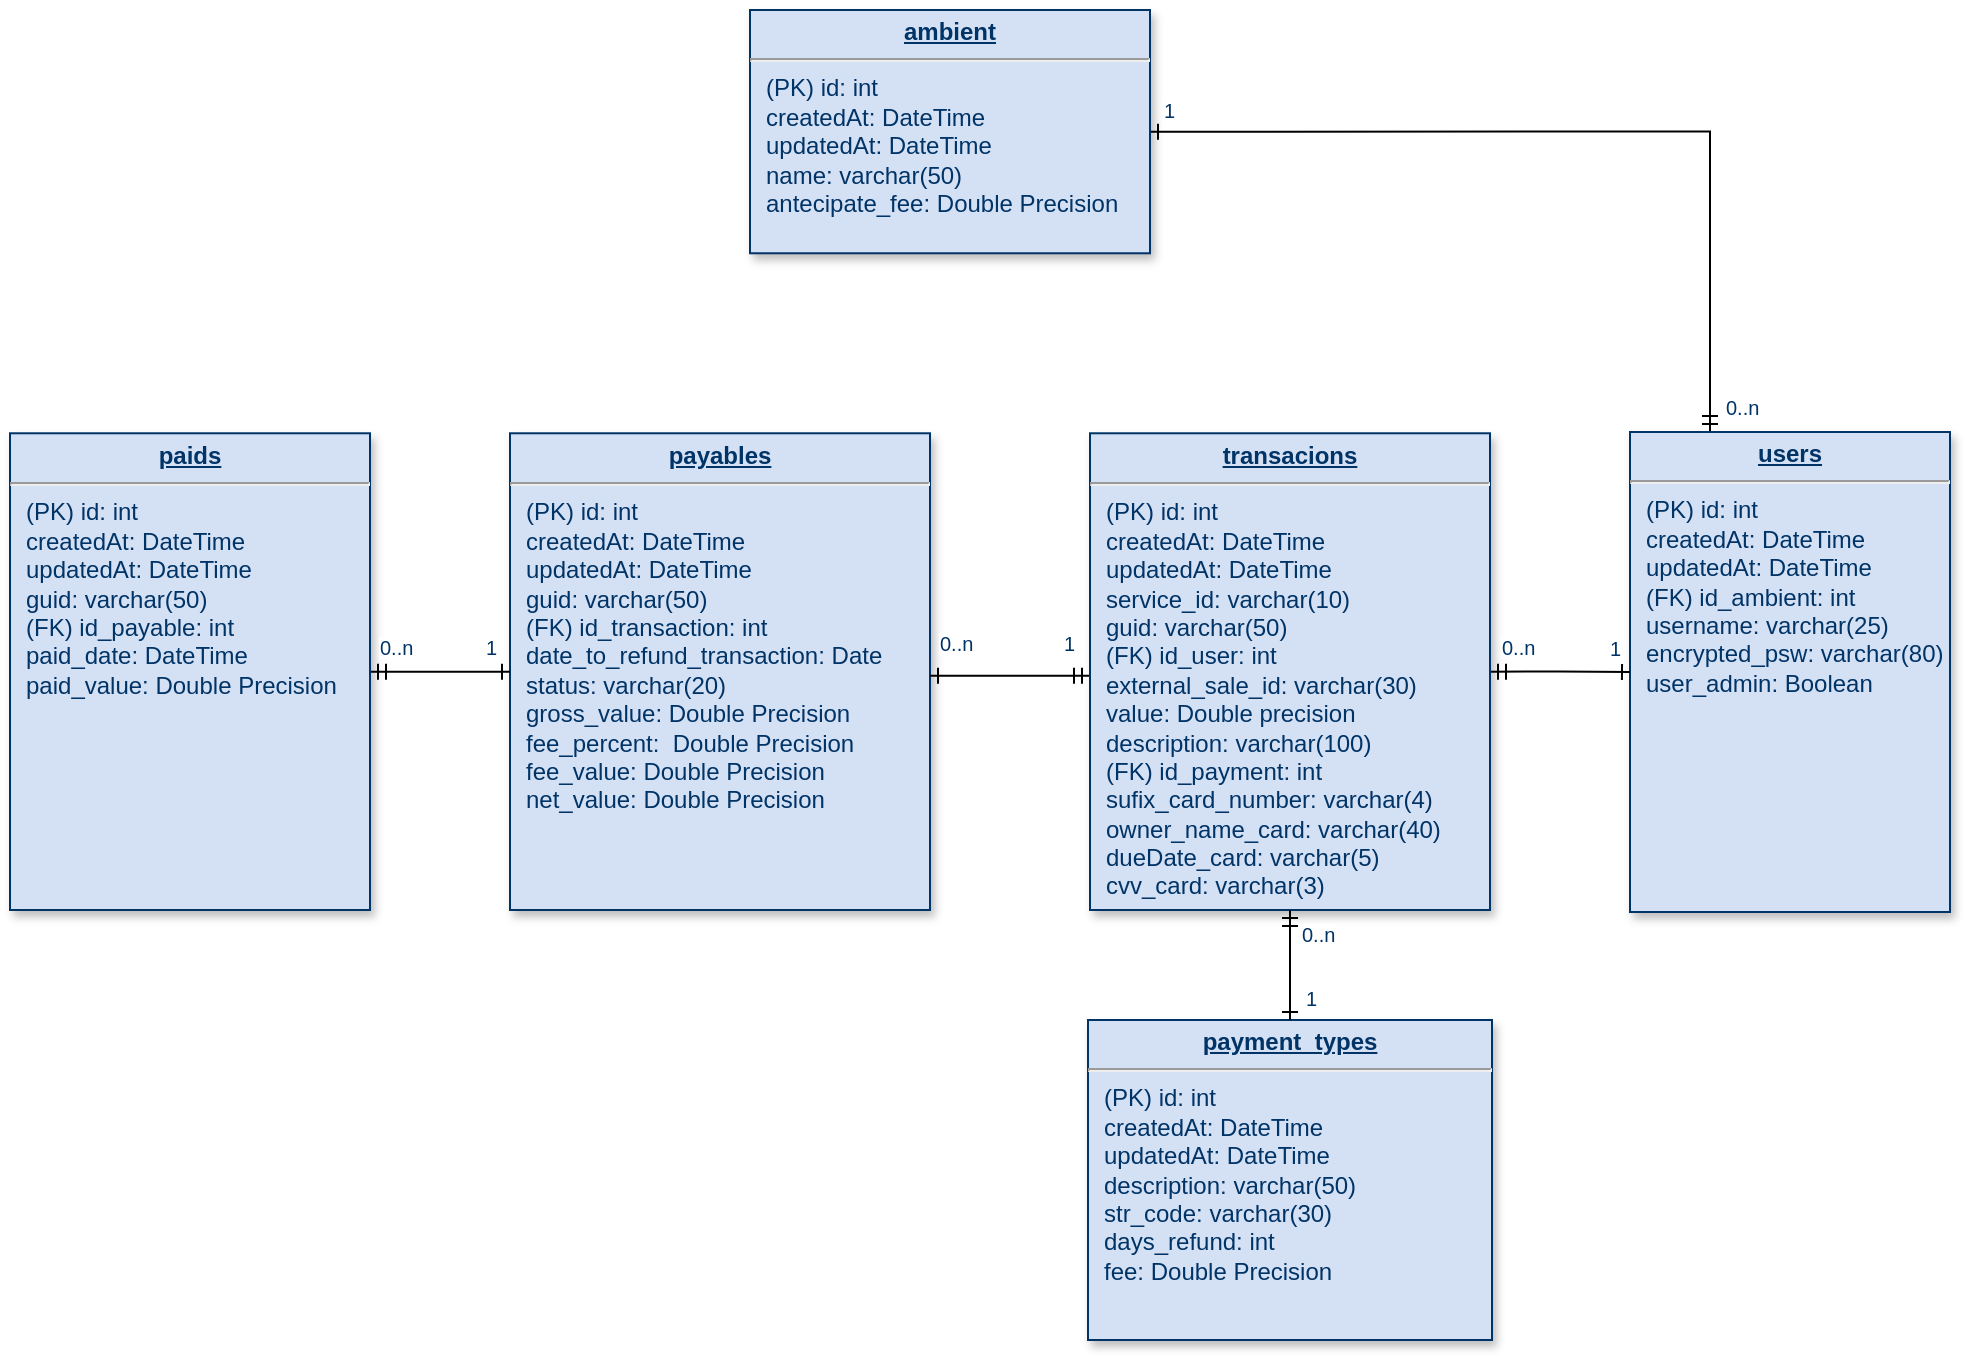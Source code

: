 <mxfile version="12.6.4" type="device"><diagram name="Page-1" id="efa7a0a1-bf9b-a30e-e6df-94a7791c09e9"><mxGraphModel dx="1694" dy="1619" grid="1" gridSize="10" guides="1" tooltips="1" connect="1" arrows="1" fold="1" page="1" pageScale="1" pageWidth="826" pageHeight="1169" background="#ffffff" math="0" shadow="0"><root><mxCell id="0"/><mxCell id="1" parent="0"/><mxCell id="4Z6Cmlhuo9CWwJeZlvk8-125" style="edgeStyle=orthogonalEdgeStyle;rounded=0;orthogonalLoop=1;jettySize=auto;html=1;exitX=0.25;exitY=0;exitDx=0;exitDy=0;entryX=1;entryY=0.5;entryDx=0;entryDy=0;startArrow=ERmandOne;startFill=0;startSize=6;endArrow=ERone;endFill=0;endSize=6;" parent="1" source="19" target="4Z6Cmlhuo9CWwJeZlvk8-124" edge="1"><mxGeometry relative="1" as="geometry"/></mxCell><mxCell id="19" value="&lt;p style=&quot;margin: 0px ; margin-top: 4px ; text-align: center ; text-decoration: underline&quot;&gt;&lt;strong&gt;users&lt;/strong&gt;&lt;/p&gt;&lt;hr&gt;&lt;p style=&quot;margin: 0px ; margin-left: 8px&quot;&gt;(PK) id: int&lt;br&gt;&lt;/p&gt;&lt;p style=&quot;margin: 0px 0px 0px 8px&quot;&gt;createdAt: DateTime&lt;/p&gt;&lt;p style=&quot;margin: 0px 0px 0px 8px&quot;&gt;updatedAt: DateTime&lt;/p&gt;&lt;p style=&quot;margin: 0px ; margin-left: 8px&quot;&gt;(FK) id_ambient: int&lt;/p&gt;&lt;p style=&quot;margin: 0px ; margin-left: 8px&quot;&gt;username: varchar(25)&lt;/p&gt;&lt;p style=&quot;margin: 0px ; margin-left: 8px&quot;&gt;encrypted_psw: varchar(80)&lt;/p&gt;&lt;p style=&quot;margin: 0px ; margin-left: 8px&quot;&gt;user_admin: Boolean&lt;/p&gt;" style="verticalAlign=top;align=left;overflow=fill;fontSize=12;fontFamily=Helvetica;html=1;strokeColor=#003366;shadow=1;fillColor=#D4E1F5;fontColor=#003366" parent="1" vertex="1"><mxGeometry x="310" y="21" width="160" height="240" as="geometry"/></mxCell><mxCell id="21" value="&lt;p style=&quot;margin: 0px ; margin-top: 4px ; text-align: center ; text-decoration: underline&quot;&gt;&lt;strong&gt;payment_types&lt;/strong&gt;&lt;/p&gt;&lt;hr&gt;&lt;p style=&quot;margin: 0px ; margin-left: 8px&quot;&gt;(PK) id: int&lt;/p&gt;&lt;p style=&quot;margin: 0px 0px 0px 8px&quot;&gt;createdAt: DateTime&lt;/p&gt;&lt;p style=&quot;margin: 0px 0px 0px 8px&quot;&gt;updatedAt: DateTime&lt;/p&gt;&lt;p style=&quot;margin: 0px 0px 0px 8px&quot;&gt;description: varchar(50)&lt;/p&gt;&lt;p style=&quot;margin: 0px 0px 0px 8px&quot;&gt;str_code: varchar(30)&lt;/p&gt;&lt;p style=&quot;margin: 0px 0px 0px 8px&quot;&gt;days_refund: int&lt;/p&gt;&lt;p style=&quot;margin: 0px ; margin-left: 8px&quot;&gt;fee: Double Precision&lt;/p&gt;" style="verticalAlign=top;align=left;overflow=fill;fontSize=12;fontFamily=Helvetica;html=1;strokeColor=#003366;shadow=1;fillColor=#D4E1F5;fontColor=#003366" parent="1" vertex="1"><mxGeometry x="39" y="315" width="202" height="160" as="geometry"/></mxCell><mxCell id="23" value="&lt;p style=&quot;margin: 0px ; margin-top: 4px ; text-align: center ; text-decoration: underline&quot;&gt;&lt;strong&gt;payables&lt;/strong&gt;&lt;/p&gt;&lt;hr&gt;&lt;p style=&quot;margin: 0px ; margin-left: 8px&quot;&gt;(PK) id: int&lt;/p&gt;&lt;p style=&quot;margin: 0px 0px 0px 8px&quot;&gt;createdAt: DateTime&lt;/p&gt;&lt;p style=&quot;margin: 0px 0px 0px 8px&quot;&gt;updatedAt: DateTime&lt;/p&gt;&lt;p style=&quot;margin: 0px 0px 0px 8px&quot;&gt;guid: varchar(50)&lt;/p&gt;&lt;p style=&quot;margin: 0px ; margin-left: 8px&quot;&gt;(FK) id_transaction:&lt;span&gt;&amp;nbsp;int&lt;/span&gt;&lt;/p&gt;&lt;p style=&quot;margin: 0px ; margin-left: 8px&quot;&gt;&lt;span&gt;date_to_refund_transaction: Date&lt;/span&gt;&lt;/p&gt;&lt;p style=&quot;margin: 0px ; margin-left: 8px&quot;&gt;&lt;span&gt;status: varchar(20)&lt;/span&gt;&lt;/p&gt;&lt;p style=&quot;margin: 0px ; margin-left: 8px&quot;&gt;&lt;span&gt;gross_value: Double Precision&lt;/span&gt;&lt;/p&gt;&lt;p style=&quot;margin: 0px ; margin-left: 8px&quot;&gt;&lt;span&gt;fee_percent:&amp;nbsp; Double Precision&lt;/span&gt;&lt;/p&gt;&lt;p style=&quot;margin: 0px ; margin-left: 8px&quot;&gt;&lt;span&gt;fee_value: Double Precision&lt;/span&gt;&lt;/p&gt;&lt;p style=&quot;margin: 0px ; margin-left: 8px&quot;&gt;&lt;span&gt;net_value: Double Precision&lt;/span&gt;&lt;/p&gt;&lt;p style=&quot;margin: 0px ; margin-left: 8px&quot;&gt;&lt;br&gt;&lt;/p&gt;&lt;p style=&quot;margin: 0px ; margin-left: 8px&quot;&gt;&lt;span style=&quot;color: rgba(0 , 0 , 0 , 0) ; font-family: monospace ; font-size: 0px&quot;&gt;%3CmxGraphModel%3E%3Croot%3E%3CmxCell%20id%3D%220%22%2F%3E%3CmxCell%20id%3D%221%22%20parent%3D%220%22%2F%3E%3CmxCell%20id%3D%222%22%20value%3D%220..n%22%20style%3D%22resizable%3D0%3Balign%3Dleft%3BverticalAlign%3Dtop%3BlabelBackgroundColor%3D%23ffffff%3BfontSize%3D10%3BstrokeColor%3D%23003366%3Bshadow%3D1%3BfillColor%3D%23D4E1F5%3BfontColor%3D%23003366%22%20connectable%3D%220%22%20vertex%3D%221%22%20parent%3D%221%22%3E%3CmxGeometry%20x%3D%22234.0%22%20y%3D%22114.575%22%20as%3D%22geometry%22%3E%3CmxPoint%20x%3D%2210%22%20as%3D%22offset%22%2F%3E%3C%2FmxGeometry%3E%3C%2FmxCell%3E%3C%2Froot%3E%3C%2FmxGraphModel%3E&lt;/span&gt;&lt;br&gt;&lt;/p&gt;" style="verticalAlign=top;align=left;overflow=fill;fontSize=12;fontFamily=Helvetica;html=1;strokeColor=#003366;shadow=1;fillColor=#D4E1F5;fontColor=#003366" parent="1" vertex="1"><mxGeometry x="-250" y="21.64" width="210" height="238.36" as="geometry"/></mxCell><mxCell id="4Z6Cmlhuo9CWwJeZlvk8-116" value="" style="edgeStyle=orthogonalEdgeStyle;rounded=0;orthogonalLoop=1;jettySize=auto;html=1;endArrow=ERone;endFill=0;startArrow=ERmandOne;startFill=0;exitX=1;exitY=0.5;exitDx=0;exitDy=0;" parent="1" source="25" target="19" edge="1"><mxGeometry relative="1" as="geometry"><mxPoint x="260" y="180" as="sourcePoint"/></mxGeometry></mxCell><mxCell id="RLrDcCGsfyjl0VpEBM9P-92" value="" style="edgeStyle=orthogonalEdgeStyle;rounded=0;orthogonalLoop=1;jettySize=auto;html=1;startArrow=ERmandOne;startFill=0;endArrow=ERone;endFill=0;" parent="1" edge="1"><mxGeometry relative="1" as="geometry"><mxPoint x="40" y="142.82" as="sourcePoint"/><mxPoint x="-40" y="142.82" as="targetPoint"/></mxGeometry></mxCell><mxCell id="25" value="&lt;p style=&quot;margin: 0px ; margin-top: 4px ; text-align: center ; text-decoration: underline&quot;&gt;&lt;b&gt;transacions&lt;/b&gt;&lt;/p&gt;&lt;hr&gt;&lt;p style=&quot;margin: 0px ; margin-left: 8px&quot;&gt;(PK) id: int&lt;/p&gt;&lt;p style=&quot;margin: 0px 0px 0px 8px&quot;&gt;createdAt: DateTime&lt;/p&gt;&lt;p style=&quot;margin: 0px 0px 0px 8px&quot;&gt;updatedAt: DateTime&lt;/p&gt;&lt;p style=&quot;margin: 0px ; margin-left: 8px&quot;&gt;service_id: varchar(10)&lt;/p&gt;&lt;p style=&quot;margin: 0px ; margin-left: 8px&quot;&gt;guid: varchar(50)&lt;br&gt;&lt;/p&gt;&lt;p style=&quot;margin: 0px ; margin-left: 8px&quot;&gt;(FK) id_user&lt;span&gt;: int&lt;/span&gt;&lt;/p&gt;&lt;p style=&quot;margin: 0px ; margin-left: 8px&quot;&gt;external_sale_id: varchar(30)&lt;/p&gt;&lt;p style=&quot;margin: 0px ; margin-left: 8px&quot;&gt;value: Double precision&lt;/p&gt;&lt;p style=&quot;margin: 0px ; margin-left: 8px&quot;&gt;description: varchar(100)&lt;/p&gt;&lt;p style=&quot;margin: 0px ; margin-left: 8px&quot;&gt;(FK) id_payment&lt;span&gt;: int&lt;/span&gt;&lt;/p&gt;&lt;p style=&quot;margin: 0px ; margin-left: 8px&quot;&gt;sufix_card_number: varchar(4&lt;span&gt;)&lt;/span&gt;&lt;/p&gt;&lt;p style=&quot;margin: 0px ; margin-left: 8px&quot;&gt;&lt;span&gt;owner_name_card: varchar(40)&lt;/span&gt;&lt;/p&gt;&lt;p style=&quot;margin: 0px ; margin-left: 8px&quot;&gt;&lt;span&gt;dueDate_card: varchar(5)&lt;/span&gt;&lt;/p&gt;&lt;p style=&quot;margin: 0px ; margin-left: 8px&quot;&gt;&lt;span&gt;cvv_card: varchar(3)&lt;/span&gt;&lt;/p&gt;&lt;p style=&quot;margin: 0px ; margin-left: 8px&quot;&gt;&lt;span&gt;&lt;br&gt;&lt;/span&gt;&lt;/p&gt;&lt;p style=&quot;margin: 0px ; margin-left: 8px&quot;&gt;&lt;span&gt;&lt;br&gt;&lt;/span&gt;&lt;/p&gt;&lt;p style=&quot;margin: 0px ; margin-left: 8px&quot;&gt;&lt;br&gt;&lt;/p&gt;&lt;p style=&quot;margin: 0px ; margin-left: 8px&quot;&gt;&lt;br&gt;&lt;/p&gt;" style="verticalAlign=top;align=left;overflow=fill;fontSize=12;fontFamily=Helvetica;html=1;strokeColor=#003366;shadow=1;fillColor=#D4E1F5;fontColor=#003366" parent="1" vertex="1"><mxGeometry x="40" y="21.64" width="200" height="238.36" as="geometry"/></mxCell><mxCell id="90" value="" style="endArrow=ERone;endSize=6;startArrow=ERmandOne;startSize=6;startFill=0;edgeStyle=orthogonalEdgeStyle;exitX=0.5;exitY=1;exitDx=0;exitDy=0;endFill=0;" parent="1" source="25" target="21" edge="1"><mxGeometry x="620" y="340" as="geometry"><mxPoint x="620" y="340" as="sourcePoint"/><mxPoint x="780" y="340" as="targetPoint"/></mxGeometry></mxCell><mxCell id="91" value="0..n" style="resizable=0;align=left;verticalAlign=top;labelBackgroundColor=#ffffff;fontSize=10;strokeColor=#003366;shadow=1;fillColor=#D4E1F5;fontColor=#003366" parent="90" connectable="0" vertex="1"><mxGeometry x="-1" relative="1" as="geometry"><mxPoint x="4" as="offset"/></mxGeometry></mxCell><mxCell id="92" value="1" style="resizable=0;align=right;verticalAlign=top;labelBackgroundColor=#ffffff;fontSize=10;strokeColor=#003366;shadow=1;fillColor=#D4E1F5;fontColor=#003366" parent="90" connectable="0" vertex="1"><mxGeometry x="1" relative="1" as="geometry"><mxPoint x="15" y="-23.0" as="offset"/></mxGeometry></mxCell><mxCell id="4Z6Cmlhuo9CWwJeZlvk8-117" value="1" style="resizable=0;align=right;verticalAlign=top;labelBackgroundColor=#ffffff;fontSize=10;strokeColor=#003366;shadow=1;fillColor=#D4E1F5;fontColor=#003366" parent="1" connectable="0" vertex="1"><mxGeometry x="287" y="141.815" as="geometry"><mxPoint x="20" y="-25.0" as="offset"/></mxGeometry></mxCell><mxCell id="4Z6Cmlhuo9CWwJeZlvk8-118" value="0..n" style="resizable=0;align=left;verticalAlign=top;labelBackgroundColor=#ffffff;fontSize=10;strokeColor=#003366;shadow=1;fillColor=#D4E1F5;fontColor=#003366" parent="1" connectable="0" vertex="1"><mxGeometry x="234.0" y="116.575" as="geometry"><mxPoint x="10" as="offset"/></mxGeometry></mxCell><mxCell id="4Z6Cmlhuo9CWwJeZlvk8-128" value="" style="edgeStyle=orthogonalEdgeStyle;rounded=0;orthogonalLoop=1;jettySize=auto;html=1;startArrow=ERmandOne;startFill=0;startSize=6;endArrow=ERone;endFill=0;endSize=6;" parent="1" source="4Z6Cmlhuo9CWwJeZlvk8-120" target="23" edge="1"><mxGeometry relative="1" as="geometry"/></mxCell><mxCell id="4Z6Cmlhuo9CWwJeZlvk8-120" value="&lt;p style=&quot;margin: 0px ; margin-top: 4px ; text-align: center ; text-decoration: underline&quot;&gt;&lt;strong&gt;paids&lt;/strong&gt;&lt;/p&gt;&lt;hr&gt;&lt;p style=&quot;margin: 0px ; margin-left: 8px&quot;&gt;(PK) id: int&lt;/p&gt;&lt;p style=&quot;margin: 0px 0px 0px 8px&quot;&gt;createdAt: DateTime&lt;/p&gt;&lt;p style=&quot;margin: 0px 0px 0px 8px&quot;&gt;updatedAt: DateTime&lt;/p&gt;&lt;p style=&quot;margin: 0px 0px 0px 8px&quot;&gt;guid: varchar(50)&lt;br&gt;&lt;/p&gt;&lt;p style=&quot;margin: 0px 0px 0px 8px&quot;&gt;(FK) id_payable: int&lt;/p&gt;&lt;p style=&quot;margin: 0px 0px 0px 8px&quot;&gt;paid_date: DateTime&lt;/p&gt;&lt;p style=&quot;margin: 0px 0px 0px 8px&quot;&gt;paid_value: Double Precision&lt;/p&gt;&lt;p style=&quot;margin: 0px 0px 0px 8px&quot;&gt;&lt;span style=&quot;color: rgba(0 , 0 , 0 , 0) ; font-family: monospace ; font-size: 0px&quot;&gt;(F%3CmxGraphModel%3E%3Croot%3E%3CmxCell%20id%3D%220%22%2F%3E%3CmxCell%20id%3D%221%22%20parent%3D%220%22%2F%3E%3CmxCell%20id%3D%222%22%20value%3D%220..n%22%20style%3D%22resizable%3D0%3Balign%3Dleft%3BverticalAlign%3Dtop%3BlabelBackgroundColor%3D%23ffffff%3BfontSize%3D10%3BstrokeColor%3D%23003366%3Bshadow%3D1%3BfillColor%3D%23D4E1F5%3BfontColor%3D%23003366%22%20connectable%3D%220%22%20vertex%3D%221%22%20parent%3D%221%22%3E%3CmxGeometry%20x%3D%22234.0%22%20y%3D%22114.575%22%20as%3D%22geometry%22%3E%3CmxPoint%20x%3D%2210%22%20as%3D%22offset%22%2F%3E%3C%2FmxGeometry%3E%3C%2FmxCell%3E%3C%2Froot%3E%3C%2FmxGraphModel%3E&lt;/span&gt;&lt;br&gt;&lt;/p&gt;" style="verticalAlign=top;align=left;overflow=fill;fontSize=12;fontFamily=Helvetica;html=1;strokeColor=#003366;shadow=1;fillColor=#D4E1F5;fontColor=#003366" parent="1" vertex="1"><mxGeometry x="-500" y="21.64" width="180" height="238.36" as="geometry"/></mxCell><mxCell id="4Z6Cmlhuo9CWwJeZlvk8-122" value="1" style="resizable=0;align=right;verticalAlign=top;labelBackgroundColor=#ffffff;fontSize=10;strokeColor=#003366;shadow=1;fillColor=#D4E1F5;fontColor=#003366" parent="1" connectable="0" vertex="1"><mxGeometry x="14" y="139.575" as="geometry"><mxPoint x="20" y="-25.0" as="offset"/></mxGeometry></mxCell><mxCell id="4Z6Cmlhuo9CWwJeZlvk8-123" value="0..n" style="resizable=0;align=left;verticalAlign=top;labelBackgroundColor=#ffffff;fontSize=10;strokeColor=#003366;shadow=1;fillColor=#D4E1F5;fontColor=#003366" parent="1" connectable="0" vertex="1"><mxGeometry x="-47" y="114.575" as="geometry"><mxPoint x="10" as="offset"/></mxGeometry></mxCell><mxCell id="4Z6Cmlhuo9CWwJeZlvk8-124" value="&lt;p style=&quot;margin: 0px ; margin-top: 4px ; text-align: center ; text-decoration: underline&quot;&gt;&lt;strong&gt;ambient&lt;/strong&gt;&lt;/p&gt;&lt;hr&gt;&lt;p style=&quot;margin: 0px ; margin-left: 8px&quot;&gt;(PK) id: int&lt;br&gt;createdAt: DateTime&lt;/p&gt;&lt;p style=&quot;margin: 0px ; margin-left: 8px&quot;&gt;updatedAt: DateTime&lt;/p&gt;&lt;p style=&quot;margin: 0px ; margin-left: 8px&quot;&gt;name: varchar(50)&lt;/p&gt;&lt;p style=&quot;margin: 0px ; margin-left: 8px&quot;&gt;antecipate_fee: Double Precision&lt;/p&gt;" style="verticalAlign=top;align=left;overflow=fill;fontSize=12;fontFamily=Helvetica;html=1;strokeColor=#003366;shadow=1;fillColor=#D4E1F5;fontColor=#003366" parent="1" vertex="1"><mxGeometry x="-130" y="-190" width="200" height="121.64" as="geometry"/></mxCell><mxCell id="4Z6Cmlhuo9CWwJeZlvk8-126" value="1" style="resizable=0;align=right;verticalAlign=top;labelBackgroundColor=#ffffff;fontSize=10;strokeColor=#003366;shadow=1;fillColor=#D4E1F5;fontColor=#003366" parent="1" connectable="0" vertex="1"><mxGeometry x="64" y="-127.185" as="geometry"><mxPoint x="20" y="-25.0" as="offset"/></mxGeometry></mxCell><mxCell id="4Z6Cmlhuo9CWwJeZlvk8-127" value="0..n" style="resizable=0;align=left;verticalAlign=top;labelBackgroundColor=#ffffff;fontSize=10;strokeColor=#003366;shadow=1;fillColor=#D4E1F5;fontColor=#003366" parent="1" connectable="0" vertex="1"><mxGeometry x="346.0" y="-3.425" as="geometry"><mxPoint x="10" as="offset"/></mxGeometry></mxCell><mxCell id="4Z6Cmlhuo9CWwJeZlvk8-129" value="0..n" style="resizable=0;align=left;verticalAlign=top;labelBackgroundColor=#ffffff;fontSize=10;strokeColor=#003366;shadow=1;fillColor=#D4E1F5;fontColor=#003366" parent="1" connectable="0" vertex="1"><mxGeometry x="-327" y="116.575" as="geometry"><mxPoint x="10" as="offset"/></mxGeometry></mxCell><mxCell id="4Z6Cmlhuo9CWwJeZlvk8-130" value="1" style="resizable=0;align=right;verticalAlign=top;labelBackgroundColor=#ffffff;fontSize=10;strokeColor=#003366;shadow=1;fillColor=#D4E1F5;fontColor=#003366" parent="1" connectable="0" vertex="1"><mxGeometry x="-275" y="141.575" as="geometry"><mxPoint x="20" y="-25.0" as="offset"/></mxGeometry></mxCell></root></mxGraphModel></diagram></mxfile>